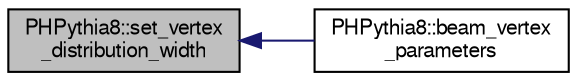 digraph "PHPythia8::set_vertex_distribution_width"
{
  bgcolor="transparent";
  edge [fontname="FreeSans",fontsize="10",labelfontname="FreeSans",labelfontsize="10"];
  node [fontname="FreeSans",fontsize="10",shape=record];
  rankdir="LR";
  Node1 [label="PHPythia8::set_vertex\l_distribution_width",height=0.2,width=0.4,color="black", fillcolor="grey75", style="filled" fontcolor="black"];
  Node1 -> Node2 [dir="back",color="midnightblue",fontsize="10",style="solid",fontname="FreeSans"];
  Node2 [label="PHPythia8::beam_vertex\l_parameters",height=0.2,width=0.4,color="black",URL="$d9/d3a/classPHPythia8.html#abb21b0537da59ea9e6a1a4b92827af18"];
}

